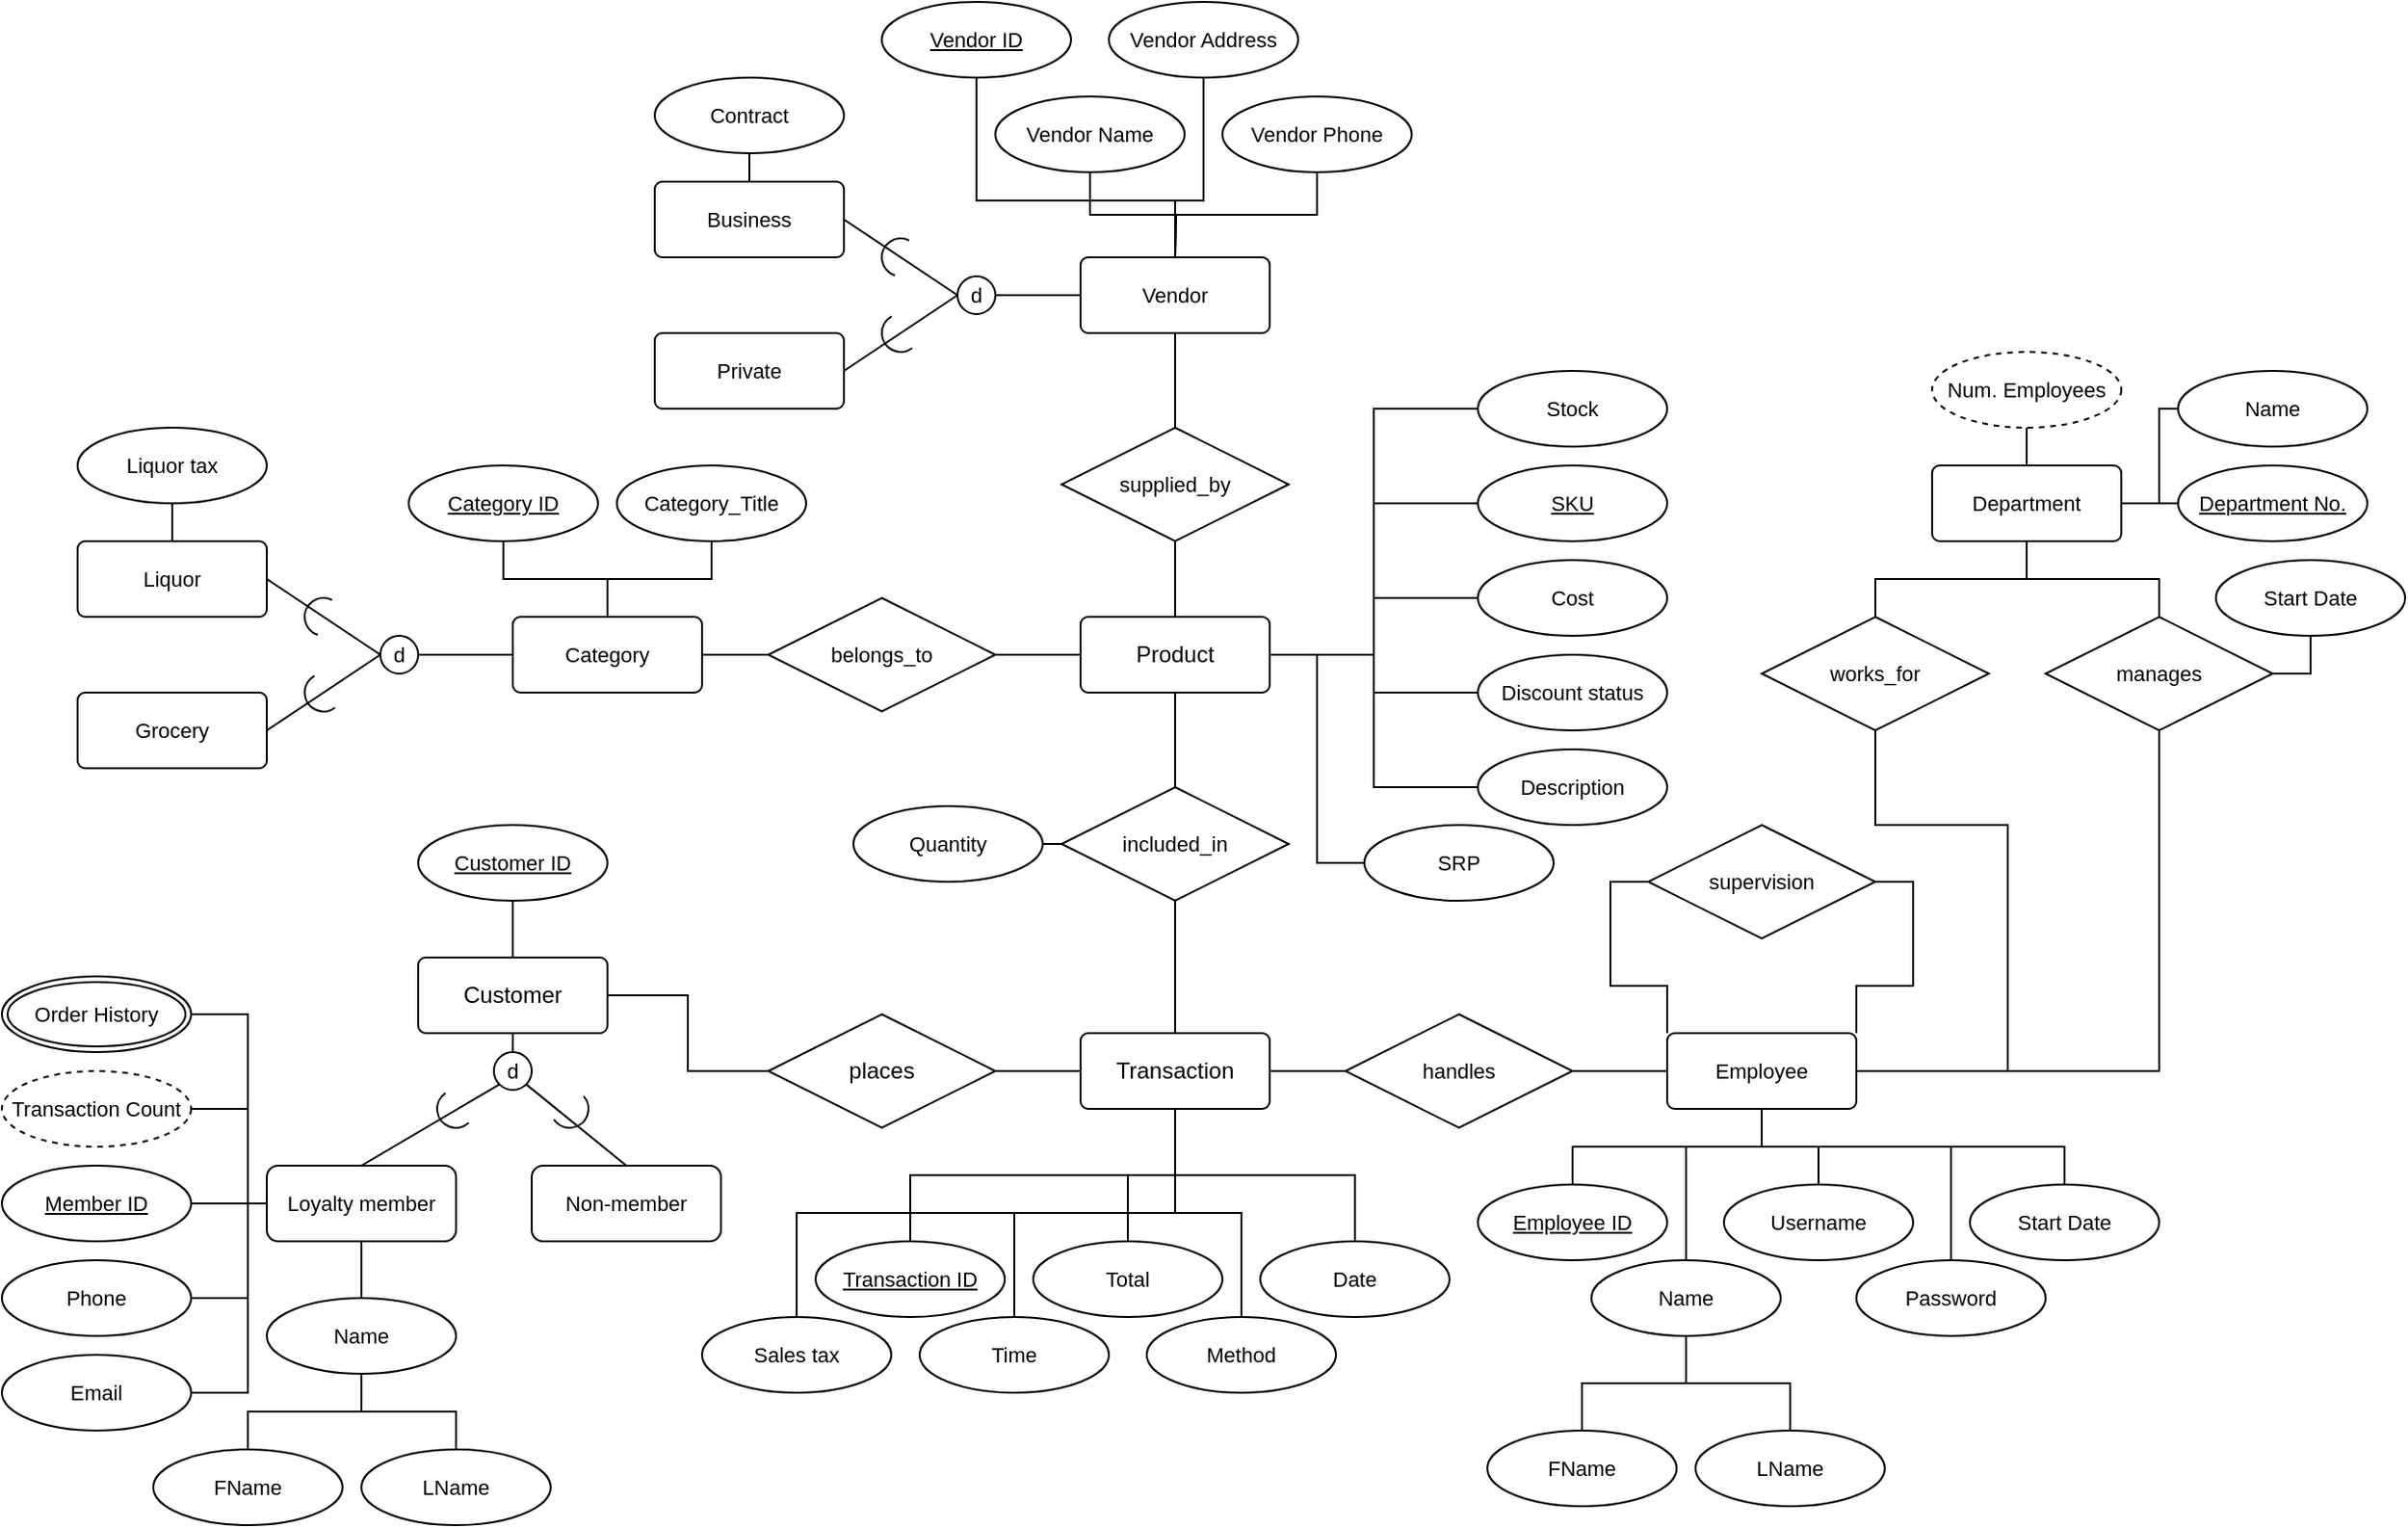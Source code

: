 <mxfile version="24.0.2" type="github">
  <diagram id="R2lEEEUBdFMjLlhIrx00" name="Page-1">
    <mxGraphModel dx="1434" dy="746" grid="1" gridSize="10" guides="1" tooltips="1" connect="1" arrows="0" fold="1" page="1" pageScale="1" pageWidth="10000" pageHeight="10000" math="0" shadow="0" extFonts="Permanent Marker^https://fonts.googleapis.com/css?family=Permanent+Marker">
      <root>
        <mxCell id="0" />
        <mxCell id="1" parent="0" />
        <mxCell id="OXciILcsvzSkTtV1qYaF-29" style="edgeStyle=orthogonalEdgeStyle;rounded=0;orthogonalLoop=1;jettySize=auto;html=1;exitX=0.5;exitY=0;exitDx=0;exitDy=0;entryX=0.5;entryY=1;entryDx=0;entryDy=0;strokeColor=default;align=center;verticalAlign=middle;fontFamily=Helvetica;fontSize=11;fontColor=default;labelBackgroundColor=default;endArrow=none;endFill=0;" parent="1" source="OXciILcsvzSkTtV1qYaF-2" target="OXciILcsvzSkTtV1qYaF-28" edge="1">
          <mxGeometry relative="1" as="geometry" />
        </mxCell>
        <mxCell id="OXciILcsvzSkTtV1qYaF-2" value="Product" style="rounded=1;arcSize=10;whiteSpace=wrap;html=1;align=center;" parent="1" vertex="1">
          <mxGeometry x="870" y="420" width="100" height="40" as="geometry" />
        </mxCell>
        <mxCell id="fT3Tlq7CKn-Jqt1ZwOdJ-8" style="edgeStyle=orthogonalEdgeStyle;rounded=0;orthogonalLoop=1;jettySize=auto;html=1;exitX=1;exitY=0.5;exitDx=0;exitDy=0;entryX=0;entryY=0.5;entryDx=0;entryDy=0;strokeColor=default;align=center;verticalAlign=middle;fontFamily=Helvetica;fontSize=11;fontColor=default;labelBackgroundColor=default;endArrow=none;endFill=0;" parent="1" source="OXciILcsvzSkTtV1qYaF-4" target="fT3Tlq7CKn-Jqt1ZwOdJ-7" edge="1">
          <mxGeometry relative="1" as="geometry" />
        </mxCell>
        <mxCell id="OXciILcsvzSkTtV1qYaF-4" value="Transaction" style="rounded=1;arcSize=10;whiteSpace=wrap;html=1;align=center;" parent="1" vertex="1">
          <mxGeometry x="870" y="640" width="100" height="40" as="geometry" />
        </mxCell>
        <mxCell id="fT3Tlq7CKn-Jqt1ZwOdJ-66" style="edgeStyle=orthogonalEdgeStyle;rounded=0;orthogonalLoop=1;jettySize=auto;html=1;exitX=0.5;exitY=0;exitDx=0;exitDy=0;entryX=0.5;entryY=1;entryDx=0;entryDy=0;strokeColor=default;align=center;verticalAlign=middle;fontFamily=Helvetica;fontSize=11;fontColor=default;labelBackgroundColor=default;endArrow=none;endFill=0;" parent="1" source="OXciILcsvzSkTtV1qYaF-5" target="fT3Tlq7CKn-Jqt1ZwOdJ-60" edge="1">
          <mxGeometry relative="1" as="geometry" />
        </mxCell>
        <mxCell id="fT3Tlq7CKn-Jqt1ZwOdJ-81" style="edgeStyle=orthogonalEdgeStyle;rounded=0;orthogonalLoop=1;jettySize=auto;html=1;exitX=0.5;exitY=1;exitDx=0;exitDy=0;entryX=0.5;entryY=0;entryDx=0;entryDy=0;strokeColor=default;align=center;verticalAlign=middle;fontFamily=Helvetica;fontSize=11;fontColor=default;labelBackgroundColor=default;endArrow=none;endFill=0;" parent="1" source="OXciILcsvzSkTtV1qYaF-5" target="fT3Tlq7CKn-Jqt1ZwOdJ-80" edge="1">
          <mxGeometry relative="1" as="geometry" />
        </mxCell>
        <mxCell id="OXciILcsvzSkTtV1qYaF-5" value="Customer" style="rounded=1;arcSize=10;whiteSpace=wrap;html=1;align=center;" parent="1" vertex="1">
          <mxGeometry x="520" y="600" width="100" height="40" as="geometry" />
        </mxCell>
        <mxCell id="OXciILcsvzSkTtV1qYaF-11" style="edgeStyle=orthogonalEdgeStyle;rounded=0;orthogonalLoop=1;jettySize=auto;html=1;exitX=0;exitY=0.5;exitDx=0;exitDy=0;entryX=1;entryY=0.5;entryDx=0;entryDy=0;endArrow=none;endFill=0;" parent="1" source="OXciILcsvzSkTtV1qYaF-6" target="OXciILcsvzSkTtV1qYaF-5" edge="1">
          <mxGeometry relative="1" as="geometry" />
        </mxCell>
        <mxCell id="OXciILcsvzSkTtV1qYaF-12" style="edgeStyle=orthogonalEdgeStyle;rounded=0;orthogonalLoop=1;jettySize=auto;html=1;exitX=1;exitY=0.5;exitDx=0;exitDy=0;entryX=0;entryY=0.5;entryDx=0;entryDy=0;endArrow=none;endFill=0;" parent="1" source="OXciILcsvzSkTtV1qYaF-6" target="OXciILcsvzSkTtV1qYaF-4" edge="1">
          <mxGeometry relative="1" as="geometry" />
        </mxCell>
        <mxCell id="OXciILcsvzSkTtV1qYaF-6" value="places" style="shape=rhombus;perimeter=rhombusPerimeter;whiteSpace=wrap;html=1;align=center;" parent="1" vertex="1">
          <mxGeometry x="705" y="630" width="120" height="60" as="geometry" />
        </mxCell>
        <mxCell id="OXciILcsvzSkTtV1qYaF-15" style="edgeStyle=orthogonalEdgeStyle;rounded=0;orthogonalLoop=1;jettySize=auto;html=1;exitX=0.5;exitY=0;exitDx=0;exitDy=0;entryX=0.5;entryY=1;entryDx=0;entryDy=0;strokeColor=default;align=center;verticalAlign=middle;fontFamily=Helvetica;fontSize=11;fontColor=default;labelBackgroundColor=default;endArrow=none;endFill=0;" parent="1" source="OXciILcsvzSkTtV1qYaF-14" target="OXciILcsvzSkTtV1qYaF-2" edge="1">
          <mxGeometry relative="1" as="geometry" />
        </mxCell>
        <mxCell id="OXciILcsvzSkTtV1qYaF-16" style="edgeStyle=orthogonalEdgeStyle;rounded=0;orthogonalLoop=1;jettySize=auto;html=1;exitX=0.5;exitY=1;exitDx=0;exitDy=0;entryX=0.5;entryY=0;entryDx=0;entryDy=0;strokeColor=default;align=center;verticalAlign=middle;fontFamily=Helvetica;fontSize=11;fontColor=default;labelBackgroundColor=default;endArrow=none;endFill=0;" parent="1" source="OXciILcsvzSkTtV1qYaF-14" target="OXciILcsvzSkTtV1qYaF-4" edge="1">
          <mxGeometry relative="1" as="geometry" />
        </mxCell>
        <mxCell id="OXciILcsvzSkTtV1qYaF-26" style="edgeStyle=orthogonalEdgeStyle;rounded=0;orthogonalLoop=1;jettySize=auto;html=1;exitX=0;exitY=0.5;exitDx=0;exitDy=0;strokeColor=default;align=center;verticalAlign=middle;fontFamily=Helvetica;fontSize=11;fontColor=default;labelBackgroundColor=default;endArrow=none;endFill=0;" parent="1" source="OXciILcsvzSkTtV1qYaF-14" target="OXciILcsvzSkTtV1qYaF-25" edge="1">
          <mxGeometry relative="1" as="geometry" />
        </mxCell>
        <mxCell id="OXciILcsvzSkTtV1qYaF-14" value="included_in" style="shape=rhombus;perimeter=rhombusPerimeter;whiteSpace=wrap;html=1;align=center;fontFamily=Helvetica;fontSize=11;fontColor=default;labelBackgroundColor=default;" parent="1" vertex="1">
          <mxGeometry x="860" y="510" width="120" height="60" as="geometry" />
        </mxCell>
        <mxCell id="OXciILcsvzSkTtV1qYaF-25" value="Quantity" style="ellipse;whiteSpace=wrap;html=1;align=center;fontFamily=Helvetica;fontSize=11;fontColor=default;labelBackgroundColor=default;" parent="1" vertex="1">
          <mxGeometry x="750" y="520" width="100" height="40" as="geometry" />
        </mxCell>
        <mxCell id="OXciILcsvzSkTtV1qYaF-46" style="edgeStyle=orthogonalEdgeStyle;rounded=0;orthogonalLoop=1;jettySize=auto;html=1;exitX=1;exitY=0.5;exitDx=0;exitDy=0;entryX=0;entryY=0.5;entryDx=0;entryDy=0;strokeColor=default;align=center;verticalAlign=middle;fontFamily=Helvetica;fontSize=11;fontColor=default;labelBackgroundColor=default;endArrow=none;endFill=0;" parent="1" source="OXciILcsvzSkTtV1qYaF-27" target="OXciILcsvzSkTtV1qYaF-2" edge="1">
          <mxGeometry relative="1" as="geometry" />
        </mxCell>
        <mxCell id="OXciILcsvzSkTtV1qYaF-47" style="edgeStyle=orthogonalEdgeStyle;rounded=0;orthogonalLoop=1;jettySize=auto;html=1;exitX=0;exitY=0.5;exitDx=0;exitDy=0;entryX=1;entryY=0.5;entryDx=0;entryDy=0;strokeColor=default;align=center;verticalAlign=middle;fontFamily=Helvetica;fontSize=11;fontColor=default;labelBackgroundColor=default;endArrow=none;endFill=0;" parent="1" source="OXciILcsvzSkTtV1qYaF-27" target="OXciILcsvzSkTtV1qYaF-32" edge="1">
          <mxGeometry relative="1" as="geometry" />
        </mxCell>
        <mxCell id="OXciILcsvzSkTtV1qYaF-27" value="belongs_to" style="shape=rhombus;perimeter=rhombusPerimeter;whiteSpace=wrap;html=1;align=center;fontFamily=Helvetica;fontSize=11;fontColor=default;labelBackgroundColor=default;" parent="1" vertex="1">
          <mxGeometry x="705" y="410" width="120" height="60" as="geometry" />
        </mxCell>
        <mxCell id="OXciILcsvzSkTtV1qYaF-31" style="edgeStyle=orthogonalEdgeStyle;rounded=0;orthogonalLoop=1;jettySize=auto;html=1;exitX=0.5;exitY=0;exitDx=0;exitDy=0;entryX=0.5;entryY=1;entryDx=0;entryDy=0;strokeColor=default;align=center;verticalAlign=middle;fontFamily=Helvetica;fontSize=11;fontColor=default;labelBackgroundColor=default;endArrow=none;endFill=0;" parent="1" source="OXciILcsvzSkTtV1qYaF-28" target="OXciILcsvzSkTtV1qYaF-30" edge="1">
          <mxGeometry relative="1" as="geometry" />
        </mxCell>
        <mxCell id="OXciILcsvzSkTtV1qYaF-28" value="supplied_by" style="shape=rhombus;perimeter=rhombusPerimeter;whiteSpace=wrap;html=1;align=center;fontFamily=Helvetica;fontSize=11;fontColor=default;labelBackgroundColor=default;" parent="1" vertex="1">
          <mxGeometry x="860" y="320" width="120" height="60" as="geometry" />
        </mxCell>
        <mxCell id="OXciILcsvzSkTtV1qYaF-58" style="edgeStyle=orthogonalEdgeStyle;rounded=0;orthogonalLoop=1;jettySize=auto;html=1;exitX=0.5;exitY=0;exitDx=0;exitDy=0;entryX=0.5;entryY=1;entryDx=0;entryDy=0;strokeColor=default;align=center;verticalAlign=middle;fontFamily=Helvetica;fontSize=11;fontColor=default;labelBackgroundColor=default;endArrow=none;endFill=0;" parent="1" source="OXciILcsvzSkTtV1qYaF-30" target="OXciILcsvzSkTtV1qYaF-54" edge="1">
          <mxGeometry relative="1" as="geometry">
            <Array as="points">
              <mxPoint x="920" y="200" />
              <mxPoint x="815" y="200" />
            </Array>
          </mxGeometry>
        </mxCell>
        <mxCell id="fT3Tlq7CKn-Jqt1ZwOdJ-109" style="edgeStyle=orthogonalEdgeStyle;rounded=0;orthogonalLoop=1;jettySize=auto;html=1;exitX=0;exitY=0.5;exitDx=0;exitDy=0;entryX=1;entryY=0.5;entryDx=0;entryDy=0;strokeColor=default;align=center;verticalAlign=middle;fontFamily=Helvetica;fontSize=11;fontColor=default;labelBackgroundColor=default;endArrow=none;endFill=0;" parent="1" source="OXciILcsvzSkTtV1qYaF-30" target="fT3Tlq7CKn-Jqt1ZwOdJ-102" edge="1">
          <mxGeometry relative="1" as="geometry" />
        </mxCell>
        <mxCell id="OXciILcsvzSkTtV1qYaF-30" value="Vendor" style="rounded=1;arcSize=10;whiteSpace=wrap;html=1;align=center;fontFamily=Helvetica;fontSize=11;fontColor=default;labelBackgroundColor=default;" parent="1" vertex="1">
          <mxGeometry x="870" y="230" width="100" height="40" as="geometry" />
        </mxCell>
        <mxCell id="OXciILcsvzSkTtV1qYaF-51" style="edgeStyle=orthogonalEdgeStyle;rounded=0;orthogonalLoop=1;jettySize=auto;html=1;exitX=0.5;exitY=0;exitDx=0;exitDy=0;entryX=0.5;entryY=1;entryDx=0;entryDy=0;strokeColor=default;align=center;verticalAlign=middle;fontFamily=Helvetica;fontSize=11;fontColor=default;labelBackgroundColor=default;endArrow=none;endFill=0;" parent="1" source="OXciILcsvzSkTtV1qYaF-32" target="OXciILcsvzSkTtV1qYaF-48" edge="1">
          <mxGeometry relative="1" as="geometry" />
        </mxCell>
        <mxCell id="fT3Tlq7CKn-Jqt1ZwOdJ-88" style="edgeStyle=orthogonalEdgeStyle;rounded=0;orthogonalLoop=1;jettySize=auto;html=1;exitX=0;exitY=0.5;exitDx=0;exitDy=0;strokeColor=default;align=center;verticalAlign=middle;fontFamily=Helvetica;fontSize=11;fontColor=default;labelBackgroundColor=default;endArrow=none;endFill=0;" parent="1" source="OXciILcsvzSkTtV1qYaF-32" target="fT3Tlq7CKn-Jqt1ZwOdJ-86" edge="1">
          <mxGeometry relative="1" as="geometry" />
        </mxCell>
        <mxCell id="OXciILcsvzSkTtV1qYaF-32" value="Category" style="rounded=1;arcSize=10;whiteSpace=wrap;html=1;align=center;fontFamily=Helvetica;fontSize=11;fontColor=default;labelBackgroundColor=default;" parent="1" vertex="1">
          <mxGeometry x="570" y="420" width="100" height="40" as="geometry" />
        </mxCell>
        <mxCell id="fT3Tlq7CKn-Jqt1ZwOdJ-123" style="edgeStyle=orthogonalEdgeStyle;rounded=0;orthogonalLoop=1;jettySize=auto;html=1;exitX=0.5;exitY=0;exitDx=0;exitDy=0;entryX=0.5;entryY=1;entryDx=0;entryDy=0;strokeColor=default;align=center;verticalAlign=middle;fontFamily=Helvetica;fontSize=11;fontColor=default;labelBackgroundColor=default;endArrow=none;endFill=0;" parent="1" source="OXciILcsvzSkTtV1qYaF-34" target="OXciILcsvzSkTtV1qYaF-4" edge="1">
          <mxGeometry relative="1" as="geometry" />
        </mxCell>
        <mxCell id="OXciILcsvzSkTtV1qYaF-34" value="Date" style="ellipse;whiteSpace=wrap;html=1;align=center;fontFamily=Helvetica;fontSize=11;fontColor=default;labelBackgroundColor=default;" parent="1" vertex="1">
          <mxGeometry x="965" y="750" width="100" height="40" as="geometry" />
        </mxCell>
        <mxCell id="fT3Tlq7CKn-Jqt1ZwOdJ-127" style="edgeStyle=orthogonalEdgeStyle;rounded=0;orthogonalLoop=1;jettySize=auto;html=1;exitX=0.5;exitY=0;exitDx=0;exitDy=0;entryX=0.5;entryY=1;entryDx=0;entryDy=0;strokeColor=default;align=center;verticalAlign=middle;fontFamily=Helvetica;fontSize=11;fontColor=default;labelBackgroundColor=default;endArrow=none;endFill=0;" parent="1" source="OXciILcsvzSkTtV1qYaF-35" target="OXciILcsvzSkTtV1qYaF-4" edge="1">
          <mxGeometry relative="1" as="geometry" />
        </mxCell>
        <mxCell id="OXciILcsvzSkTtV1qYaF-35" value="Time" style="ellipse;whiteSpace=wrap;html=1;align=center;fontFamily=Helvetica;fontSize=11;fontColor=default;labelBackgroundColor=default;" parent="1" vertex="1">
          <mxGeometry x="785" y="790" width="100" height="40" as="geometry" />
        </mxCell>
        <mxCell id="fT3Tlq7CKn-Jqt1ZwOdJ-125" style="edgeStyle=orthogonalEdgeStyle;rounded=0;orthogonalLoop=1;jettySize=auto;html=1;exitX=0.5;exitY=0;exitDx=0;exitDy=0;entryX=0.5;entryY=1;entryDx=0;entryDy=0;strokeColor=default;align=center;verticalAlign=middle;fontFamily=Helvetica;fontSize=11;fontColor=default;labelBackgroundColor=default;endArrow=none;endFill=0;" parent="1" source="OXciILcsvzSkTtV1qYaF-36" target="OXciILcsvzSkTtV1qYaF-4" edge="1">
          <mxGeometry relative="1" as="geometry" />
        </mxCell>
        <mxCell id="OXciILcsvzSkTtV1qYaF-36" value="Method" style="ellipse;whiteSpace=wrap;html=1;align=center;fontFamily=Helvetica;fontSize=11;fontColor=default;labelBackgroundColor=default;" parent="1" vertex="1">
          <mxGeometry x="905" y="790" width="100" height="40" as="geometry" />
        </mxCell>
        <mxCell id="fT3Tlq7CKn-Jqt1ZwOdJ-128" style="edgeStyle=orthogonalEdgeStyle;rounded=0;orthogonalLoop=1;jettySize=auto;html=1;exitX=0.5;exitY=0;exitDx=0;exitDy=0;entryX=0.5;entryY=1;entryDx=0;entryDy=0;strokeColor=default;align=center;verticalAlign=middle;fontFamily=Helvetica;fontSize=11;fontColor=default;labelBackgroundColor=default;endArrow=none;endFill=0;" parent="1" source="OXciILcsvzSkTtV1qYaF-37" target="OXciILcsvzSkTtV1qYaF-4" edge="1">
          <mxGeometry relative="1" as="geometry" />
        </mxCell>
        <mxCell id="OXciILcsvzSkTtV1qYaF-37" value="Transaction ID" style="ellipse;whiteSpace=wrap;html=1;align=center;fontStyle=4;fontFamily=Helvetica;fontSize=11;fontColor=default;labelBackgroundColor=default;" parent="1" vertex="1">
          <mxGeometry x="730" y="750" width="100" height="40" as="geometry" />
        </mxCell>
        <mxCell id="fT3Tlq7CKn-Jqt1ZwOdJ-126" style="edgeStyle=orthogonalEdgeStyle;rounded=0;orthogonalLoop=1;jettySize=auto;html=1;exitX=0.5;exitY=0;exitDx=0;exitDy=0;entryX=0.5;entryY=1;entryDx=0;entryDy=0;strokeColor=default;align=center;verticalAlign=middle;fontFamily=Helvetica;fontSize=11;fontColor=default;labelBackgroundColor=default;endArrow=none;endFill=0;" parent="1" source="OXciILcsvzSkTtV1qYaF-43" target="OXciILcsvzSkTtV1qYaF-4" edge="1">
          <mxGeometry relative="1" as="geometry" />
        </mxCell>
        <mxCell id="OXciILcsvzSkTtV1qYaF-43" value="Total" style="ellipse;whiteSpace=wrap;html=1;align=center;fontFamily=Helvetica;fontSize=11;fontColor=default;labelBackgroundColor=default;" parent="1" vertex="1">
          <mxGeometry x="845" y="750" width="100" height="40" as="geometry" />
        </mxCell>
        <mxCell id="OXciILcsvzSkTtV1qYaF-48" value="Category_Title" style="ellipse;whiteSpace=wrap;html=1;align=center;fontFamily=Helvetica;fontSize=11;fontColor=default;labelBackgroundColor=default;" parent="1" vertex="1">
          <mxGeometry x="625" y="340" width="100" height="40" as="geometry" />
        </mxCell>
        <mxCell id="fT3Tlq7CKn-Jqt1ZwOdJ-87" style="edgeStyle=orthogonalEdgeStyle;rounded=0;orthogonalLoop=1;jettySize=auto;html=1;exitX=0.5;exitY=1;exitDx=0;exitDy=0;entryX=0.5;entryY=0;entryDx=0;entryDy=0;strokeColor=default;align=center;verticalAlign=middle;fontFamily=Helvetica;fontSize=11;fontColor=default;labelBackgroundColor=default;endArrow=none;endFill=0;" parent="1" source="OXciILcsvzSkTtV1qYaF-50" target="OXciILcsvzSkTtV1qYaF-32" edge="1">
          <mxGeometry relative="1" as="geometry" />
        </mxCell>
        <mxCell id="OXciILcsvzSkTtV1qYaF-50" value="Category ID" style="ellipse;whiteSpace=wrap;html=1;align=center;fontStyle=4;fontFamily=Helvetica;fontSize=11;fontColor=default;labelBackgroundColor=default;" parent="1" vertex="1">
          <mxGeometry x="515" y="340" width="100" height="40" as="geometry" />
        </mxCell>
        <mxCell id="OXciILcsvzSkTtV1qYaF-54" value="&lt;u&gt;Vendor ID&lt;/u&gt;" style="ellipse;whiteSpace=wrap;html=1;align=center;fontFamily=Helvetica;fontSize=11;fontColor=default;labelBackgroundColor=default;" parent="1" vertex="1">
          <mxGeometry x="765" y="95" width="100" height="40" as="geometry" />
        </mxCell>
        <mxCell id="OXciILcsvzSkTtV1qYaF-61" style="edgeStyle=orthogonalEdgeStyle;rounded=0;orthogonalLoop=1;jettySize=auto;html=1;exitX=0.5;exitY=1;exitDx=0;exitDy=0;entryX=0.5;entryY=0;entryDx=0;entryDy=0;strokeColor=default;align=center;verticalAlign=middle;fontFamily=Helvetica;fontSize=11;fontColor=default;labelBackgroundColor=default;endArrow=none;endFill=0;" parent="1" source="OXciILcsvzSkTtV1qYaF-55" target="OXciILcsvzSkTtV1qYaF-30" edge="1">
          <mxGeometry relative="1" as="geometry">
            <Array as="points">
              <mxPoint x="935" y="200" />
              <mxPoint x="920" y="200" />
            </Array>
          </mxGeometry>
        </mxCell>
        <mxCell id="OXciILcsvzSkTtV1qYaF-55" value="Vendor Address" style="ellipse;whiteSpace=wrap;html=1;align=center;fontFamily=Helvetica;fontSize=11;fontColor=default;labelBackgroundColor=default;" parent="1" vertex="1">
          <mxGeometry x="885" y="95" width="100" height="40" as="geometry" />
        </mxCell>
        <mxCell id="OXciILcsvzSkTtV1qYaF-59" style="edgeStyle=orthogonalEdgeStyle;rounded=0;orthogonalLoop=1;jettySize=auto;html=1;exitX=0.5;exitY=1;exitDx=0;exitDy=0;strokeColor=default;align=center;verticalAlign=middle;fontFamily=Helvetica;fontSize=11;fontColor=default;labelBackgroundColor=default;endArrow=none;endFill=0;" parent="1" source="OXciILcsvzSkTtV1qYaF-56" edge="1">
          <mxGeometry relative="1" as="geometry">
            <mxPoint x="920" y="230" as="targetPoint" />
          </mxGeometry>
        </mxCell>
        <mxCell id="OXciILcsvzSkTtV1qYaF-56" value="Vendor Name" style="ellipse;whiteSpace=wrap;html=1;align=center;fontFamily=Helvetica;fontSize=11;fontColor=default;labelBackgroundColor=default;" parent="1" vertex="1">
          <mxGeometry x="825" y="145" width="100" height="40" as="geometry" />
        </mxCell>
        <mxCell id="OXciILcsvzSkTtV1qYaF-62" style="edgeStyle=orthogonalEdgeStyle;rounded=0;orthogonalLoop=1;jettySize=auto;html=1;exitX=0.5;exitY=1;exitDx=0;exitDy=0;strokeColor=default;align=center;verticalAlign=middle;fontFamily=Helvetica;fontSize=11;fontColor=default;labelBackgroundColor=default;endArrow=none;endFill=0;" parent="1" source="OXciILcsvzSkTtV1qYaF-57" edge="1">
          <mxGeometry relative="1" as="geometry">
            <mxPoint x="920" y="230" as="targetPoint" />
          </mxGeometry>
        </mxCell>
        <mxCell id="OXciILcsvzSkTtV1qYaF-57" value="Vendor Phone" style="ellipse;whiteSpace=wrap;html=1;align=center;fontFamily=Helvetica;fontSize=11;fontColor=default;labelBackgroundColor=default;" parent="1" vertex="1">
          <mxGeometry x="945" y="145" width="100" height="40" as="geometry" />
        </mxCell>
        <mxCell id="fT3Tlq7CKn-Jqt1ZwOdJ-118" style="edgeStyle=orthogonalEdgeStyle;rounded=0;orthogonalLoop=1;jettySize=auto;html=1;exitX=0;exitY=0.5;exitDx=0;exitDy=0;entryX=1;entryY=0.5;entryDx=0;entryDy=0;strokeColor=default;align=center;verticalAlign=middle;fontFamily=Helvetica;fontSize=11;fontColor=default;labelBackgroundColor=default;endArrow=none;endFill=0;" parent="1" source="OXciILcsvzSkTtV1qYaF-68" target="OXciILcsvzSkTtV1qYaF-2" edge="1">
          <mxGeometry relative="1" as="geometry" />
        </mxCell>
        <mxCell id="OXciILcsvzSkTtV1qYaF-68" value="Stock" style="ellipse;whiteSpace=wrap;html=1;align=center;fontFamily=Helvetica;fontSize=11;fontColor=default;labelBackgroundColor=default;" parent="1" vertex="1">
          <mxGeometry x="1080" y="290" width="100" height="40" as="geometry" />
        </mxCell>
        <mxCell id="fT3Tlq7CKn-Jqt1ZwOdJ-117" style="edgeStyle=orthogonalEdgeStyle;rounded=0;orthogonalLoop=1;jettySize=auto;html=1;exitX=0;exitY=0.5;exitDx=0;exitDy=0;entryX=1;entryY=0.5;entryDx=0;entryDy=0;strokeColor=default;align=center;verticalAlign=middle;fontFamily=Helvetica;fontSize=11;fontColor=default;labelBackgroundColor=default;endArrow=none;endFill=0;" parent="1" source="OXciILcsvzSkTtV1qYaF-69" target="OXciILcsvzSkTtV1qYaF-2" edge="1">
          <mxGeometry relative="1" as="geometry" />
        </mxCell>
        <mxCell id="OXciILcsvzSkTtV1qYaF-69" value="&lt;u&gt;SKU&lt;/u&gt;" style="ellipse;whiteSpace=wrap;html=1;align=center;fontFamily=Helvetica;fontSize=11;fontColor=default;labelBackgroundColor=default;" parent="1" vertex="1">
          <mxGeometry x="1080" y="340" width="100" height="40" as="geometry" />
        </mxCell>
        <mxCell id="fT3Tlq7CKn-Jqt1ZwOdJ-121" style="edgeStyle=orthogonalEdgeStyle;rounded=0;orthogonalLoop=1;jettySize=auto;html=1;exitX=0;exitY=0.5;exitDx=0;exitDy=0;entryX=1;entryY=0.5;entryDx=0;entryDy=0;strokeColor=default;align=center;verticalAlign=middle;fontFamily=Helvetica;fontSize=11;fontColor=default;labelBackgroundColor=default;endArrow=none;endFill=0;" parent="1" source="OXciILcsvzSkTtV1qYaF-70" target="OXciILcsvzSkTtV1qYaF-2" edge="1">
          <mxGeometry relative="1" as="geometry" />
        </mxCell>
        <mxCell id="OXciILcsvzSkTtV1qYaF-70" value="Description" style="ellipse;whiteSpace=wrap;html=1;align=center;fontFamily=Helvetica;fontSize=11;fontColor=default;labelBackgroundColor=default;" parent="1" vertex="1">
          <mxGeometry x="1080" y="490" width="100" height="40" as="geometry" />
        </mxCell>
        <mxCell id="fT3Tlq7CKn-Jqt1ZwOdJ-119" style="edgeStyle=orthogonalEdgeStyle;rounded=0;orthogonalLoop=1;jettySize=auto;html=1;exitX=0;exitY=0.5;exitDx=0;exitDy=0;entryX=1;entryY=0.5;entryDx=0;entryDy=0;strokeColor=default;align=center;verticalAlign=middle;fontFamily=Helvetica;fontSize=11;fontColor=default;labelBackgroundColor=default;endArrow=none;endFill=0;" parent="1" source="OXciILcsvzSkTtV1qYaF-71" target="OXciILcsvzSkTtV1qYaF-2" edge="1">
          <mxGeometry relative="1" as="geometry" />
        </mxCell>
        <mxCell id="OXciILcsvzSkTtV1qYaF-71" value="Cost" style="ellipse;whiteSpace=wrap;html=1;align=center;fontFamily=Helvetica;fontSize=11;fontColor=default;labelBackgroundColor=default;" parent="1" vertex="1">
          <mxGeometry x="1080" y="390" width="100" height="40" as="geometry" />
        </mxCell>
        <mxCell id="fT3Tlq7CKn-Jqt1ZwOdJ-122" style="edgeStyle=orthogonalEdgeStyle;rounded=0;orthogonalLoop=1;jettySize=auto;html=1;exitX=0;exitY=0.5;exitDx=0;exitDy=0;entryX=1;entryY=0.5;entryDx=0;entryDy=0;strokeColor=default;align=center;verticalAlign=middle;fontFamily=Helvetica;fontSize=11;fontColor=default;labelBackgroundColor=default;endArrow=none;endFill=0;" parent="1" source="fT3Tlq7CKn-Jqt1ZwOdJ-1" target="OXciILcsvzSkTtV1qYaF-2" edge="1">
          <mxGeometry relative="1" as="geometry" />
        </mxCell>
        <mxCell id="fT3Tlq7CKn-Jqt1ZwOdJ-1" value="SRP" style="ellipse;whiteSpace=wrap;html=1;align=center;fontFamily=Helvetica;fontSize=11;fontColor=default;labelBackgroundColor=default;" parent="1" vertex="1">
          <mxGeometry x="1020" y="530" width="100" height="40" as="geometry" />
        </mxCell>
        <mxCell id="fT3Tlq7CKn-Jqt1ZwOdJ-26" style="edgeStyle=orthogonalEdgeStyle;rounded=0;orthogonalLoop=1;jettySize=auto;html=1;exitX=0;exitY=0;exitDx=0;exitDy=0;entryX=0;entryY=0.5;entryDx=0;entryDy=0;strokeColor=default;align=center;verticalAlign=middle;fontFamily=Helvetica;fontSize=11;fontColor=default;labelBackgroundColor=default;endArrow=none;endFill=0;" parent="1" source="fT3Tlq7CKn-Jqt1ZwOdJ-5" target="fT3Tlq7CKn-Jqt1ZwOdJ-25" edge="1">
          <mxGeometry relative="1" as="geometry" />
        </mxCell>
        <mxCell id="fT3Tlq7CKn-Jqt1ZwOdJ-27" style="edgeStyle=orthogonalEdgeStyle;rounded=0;orthogonalLoop=1;jettySize=auto;html=1;exitX=1;exitY=0;exitDx=0;exitDy=0;entryX=1;entryY=0.5;entryDx=0;entryDy=0;strokeColor=default;align=center;verticalAlign=middle;fontFamily=Helvetica;fontSize=11;fontColor=default;labelBackgroundColor=default;endArrow=none;endFill=0;" parent="1" source="fT3Tlq7CKn-Jqt1ZwOdJ-5" target="fT3Tlq7CKn-Jqt1ZwOdJ-25" edge="1">
          <mxGeometry relative="1" as="geometry" />
        </mxCell>
        <mxCell id="fT3Tlq7CKn-Jqt1ZwOdJ-151" style="edgeStyle=orthogonalEdgeStyle;rounded=0;orthogonalLoop=1;jettySize=auto;html=1;exitX=1;exitY=0.5;exitDx=0;exitDy=0;entryX=0.5;entryY=1;entryDx=0;entryDy=0;strokeColor=default;align=center;verticalAlign=middle;fontFamily=Helvetica;fontSize=11;fontColor=default;labelBackgroundColor=default;endArrow=none;endFill=0;" parent="1" source="fT3Tlq7CKn-Jqt1ZwOdJ-5" target="fT3Tlq7CKn-Jqt1ZwOdJ-11" edge="1">
          <mxGeometry relative="1" as="geometry" />
        </mxCell>
        <mxCell id="fT3Tlq7CKn-Jqt1ZwOdJ-5" value="Employee" style="rounded=1;arcSize=10;whiteSpace=wrap;html=1;align=center;fontFamily=Helvetica;fontSize=11;fontColor=default;labelBackgroundColor=default;" parent="1" vertex="1">
          <mxGeometry x="1180" y="640" width="100" height="40" as="geometry" />
        </mxCell>
        <mxCell id="fT3Tlq7CKn-Jqt1ZwOdJ-35" style="edgeStyle=orthogonalEdgeStyle;rounded=0;orthogonalLoop=1;jettySize=auto;html=1;exitX=0.5;exitY=0;exitDx=0;exitDy=0;entryX=0.5;entryY=1;entryDx=0;entryDy=0;strokeColor=default;align=center;verticalAlign=middle;fontFamily=Helvetica;fontSize=11;fontColor=default;labelBackgroundColor=default;endArrow=none;endFill=0;" parent="1" source="fT3Tlq7CKn-Jqt1ZwOdJ-6" target="fT3Tlq7CKn-Jqt1ZwOdJ-34" edge="1">
          <mxGeometry relative="1" as="geometry" />
        </mxCell>
        <mxCell id="fT3Tlq7CKn-Jqt1ZwOdJ-42" style="edgeStyle=orthogonalEdgeStyle;rounded=0;orthogonalLoop=1;jettySize=auto;html=1;exitX=1;exitY=0.5;exitDx=0;exitDy=0;entryX=0;entryY=0.5;entryDx=0;entryDy=0;strokeColor=default;align=center;verticalAlign=middle;fontFamily=Helvetica;fontSize=11;fontColor=default;labelBackgroundColor=default;endArrow=none;endFill=0;" parent="1" source="fT3Tlq7CKn-Jqt1ZwOdJ-6" target="fT3Tlq7CKn-Jqt1ZwOdJ-37" edge="1">
          <mxGeometry relative="1" as="geometry" />
        </mxCell>
        <mxCell id="fT3Tlq7CKn-Jqt1ZwOdJ-136" style="edgeStyle=orthogonalEdgeStyle;rounded=0;orthogonalLoop=1;jettySize=auto;html=1;exitX=1;exitY=0.5;exitDx=0;exitDy=0;entryX=0;entryY=0.5;entryDx=0;entryDy=0;strokeColor=default;align=center;verticalAlign=middle;fontFamily=Helvetica;fontSize=11;fontColor=default;labelBackgroundColor=default;endArrow=none;endFill=0;" parent="1" source="fT3Tlq7CKn-Jqt1ZwOdJ-6" target="fT3Tlq7CKn-Jqt1ZwOdJ-36" edge="1">
          <mxGeometry relative="1" as="geometry">
            <Array as="points">
              <mxPoint x="1440" y="360" />
              <mxPoint x="1440" y="310" />
            </Array>
          </mxGeometry>
        </mxCell>
        <mxCell id="fT3Tlq7CKn-Jqt1ZwOdJ-6" value="Department" style="rounded=1;arcSize=10;whiteSpace=wrap;html=1;align=center;fontFamily=Helvetica;fontSize=11;fontColor=default;labelBackgroundColor=default;" parent="1" vertex="1">
          <mxGeometry x="1320" y="340" width="100" height="40" as="geometry" />
        </mxCell>
        <mxCell id="fT3Tlq7CKn-Jqt1ZwOdJ-9" style="edgeStyle=orthogonalEdgeStyle;rounded=0;orthogonalLoop=1;jettySize=auto;html=1;exitX=1;exitY=0.5;exitDx=0;exitDy=0;entryX=0;entryY=0.5;entryDx=0;entryDy=0;strokeColor=default;align=center;verticalAlign=middle;fontFamily=Helvetica;fontSize=11;fontColor=default;labelBackgroundColor=default;endArrow=none;endFill=0;" parent="1" source="fT3Tlq7CKn-Jqt1ZwOdJ-7" target="fT3Tlq7CKn-Jqt1ZwOdJ-5" edge="1">
          <mxGeometry relative="1" as="geometry" />
        </mxCell>
        <mxCell id="fT3Tlq7CKn-Jqt1ZwOdJ-7" value="handles" style="shape=rhombus;perimeter=rhombusPerimeter;whiteSpace=wrap;html=1;align=center;fontFamily=Helvetica;fontSize=11;fontColor=default;labelBackgroundColor=default;" parent="1" vertex="1">
          <mxGeometry x="1010" y="630" width="120" height="60" as="geometry" />
        </mxCell>
        <mxCell id="fT3Tlq7CKn-Jqt1ZwOdJ-149" style="edgeStyle=orthogonalEdgeStyle;rounded=0;orthogonalLoop=1;jettySize=auto;html=1;exitX=0.5;exitY=0;exitDx=0;exitDy=0;entryX=0.5;entryY=1;entryDx=0;entryDy=0;strokeColor=default;align=center;verticalAlign=middle;fontFamily=Helvetica;fontSize=11;fontColor=default;labelBackgroundColor=default;endArrow=none;endFill=0;" parent="1" source="fT3Tlq7CKn-Jqt1ZwOdJ-10" target="fT3Tlq7CKn-Jqt1ZwOdJ-6" edge="1">
          <mxGeometry relative="1" as="geometry" />
        </mxCell>
        <mxCell id="fT3Tlq7CKn-Jqt1ZwOdJ-152" style="edgeStyle=orthogonalEdgeStyle;rounded=0;orthogonalLoop=1;jettySize=auto;html=1;exitX=0.5;exitY=1;exitDx=0;exitDy=0;entryX=1;entryY=0.5;entryDx=0;entryDy=0;strokeColor=default;align=center;verticalAlign=middle;fontFamily=Helvetica;fontSize=11;fontColor=default;labelBackgroundColor=default;endArrow=none;endFill=0;" parent="1" source="fT3Tlq7CKn-Jqt1ZwOdJ-10" target="fT3Tlq7CKn-Jqt1ZwOdJ-5" edge="1">
          <mxGeometry relative="1" as="geometry">
            <Array as="points">
              <mxPoint x="1290" y="530" />
              <mxPoint x="1360" y="530" />
              <mxPoint x="1360" y="660" />
            </Array>
          </mxGeometry>
        </mxCell>
        <mxCell id="fT3Tlq7CKn-Jqt1ZwOdJ-10" value="works_for" style="shape=rhombus;perimeter=rhombusPerimeter;whiteSpace=wrap;html=1;align=center;fontFamily=Helvetica;fontSize=11;fontColor=default;labelBackgroundColor=default;" parent="1" vertex="1">
          <mxGeometry x="1230" y="420" width="120" height="60" as="geometry" />
        </mxCell>
        <mxCell id="fT3Tlq7CKn-Jqt1ZwOdJ-147" style="edgeStyle=orthogonalEdgeStyle;rounded=0;orthogonalLoop=1;jettySize=auto;html=1;exitX=0.5;exitY=0;exitDx=0;exitDy=0;entryX=0.5;entryY=1;entryDx=0;entryDy=0;strokeColor=default;align=center;verticalAlign=middle;fontFamily=Helvetica;fontSize=11;fontColor=default;labelBackgroundColor=default;endArrow=none;endFill=0;" parent="1" source="fT3Tlq7CKn-Jqt1ZwOdJ-11" target="fT3Tlq7CKn-Jqt1ZwOdJ-6" edge="1">
          <mxGeometry relative="1" as="geometry" />
        </mxCell>
        <mxCell id="fT3Tlq7CKn-Jqt1ZwOdJ-150" style="edgeStyle=orthogonalEdgeStyle;rounded=0;orthogonalLoop=1;jettySize=auto;html=1;exitX=1;exitY=0.5;exitDx=0;exitDy=0;entryX=0;entryY=0.5;entryDx=0;entryDy=0;strokeColor=default;align=center;verticalAlign=middle;fontFamily=Helvetica;fontSize=11;fontColor=default;labelBackgroundColor=default;endArrow=none;endFill=0;" parent="1" source="fT3Tlq7CKn-Jqt1ZwOdJ-11" target="fT3Tlq7CKn-Jqt1ZwOdJ-28" edge="1">
          <mxGeometry relative="1" as="geometry" />
        </mxCell>
        <mxCell id="fT3Tlq7CKn-Jqt1ZwOdJ-11" value="manages" style="shape=rhombus;perimeter=rhombusPerimeter;whiteSpace=wrap;html=1;align=center;fontFamily=Helvetica;fontSize=11;fontColor=default;labelBackgroundColor=default;" parent="1" vertex="1">
          <mxGeometry x="1380" y="420" width="120" height="60" as="geometry" />
        </mxCell>
        <mxCell id="fT3Tlq7CKn-Jqt1ZwOdJ-130" style="edgeStyle=orthogonalEdgeStyle;rounded=0;orthogonalLoop=1;jettySize=auto;html=1;exitX=0.5;exitY=0;exitDx=0;exitDy=0;entryX=0.5;entryY=1;entryDx=0;entryDy=0;strokeColor=default;align=center;verticalAlign=middle;fontFamily=Helvetica;fontSize=11;fontColor=default;labelBackgroundColor=default;endArrow=none;endFill=0;" parent="1" source="fT3Tlq7CKn-Jqt1ZwOdJ-17" target="fT3Tlq7CKn-Jqt1ZwOdJ-5" edge="1">
          <mxGeometry relative="1" as="geometry" />
        </mxCell>
        <mxCell id="fT3Tlq7CKn-Jqt1ZwOdJ-17" value="&lt;u&gt;Employee ID&lt;/u&gt;" style="ellipse;whiteSpace=wrap;html=1;align=center;fontFamily=Helvetica;fontSize=11;fontColor=default;labelBackgroundColor=default;" parent="1" vertex="1">
          <mxGeometry x="1080" y="720" width="100" height="40" as="geometry" />
        </mxCell>
        <mxCell id="fT3Tlq7CKn-Jqt1ZwOdJ-21" style="edgeStyle=orthogonalEdgeStyle;rounded=0;orthogonalLoop=1;jettySize=auto;html=1;exitX=0.5;exitY=1;exitDx=0;exitDy=0;entryX=0.5;entryY=0;entryDx=0;entryDy=0;strokeColor=default;align=center;verticalAlign=middle;fontFamily=Helvetica;fontSize=11;fontColor=default;labelBackgroundColor=default;endArrow=none;endFill=0;" parent="1" source="fT3Tlq7CKn-Jqt1ZwOdJ-18" target="fT3Tlq7CKn-Jqt1ZwOdJ-19" edge="1">
          <mxGeometry relative="1" as="geometry" />
        </mxCell>
        <mxCell id="fT3Tlq7CKn-Jqt1ZwOdJ-22" style="edgeStyle=orthogonalEdgeStyle;rounded=0;orthogonalLoop=1;jettySize=auto;html=1;exitX=0.5;exitY=1;exitDx=0;exitDy=0;entryX=0.5;entryY=0;entryDx=0;entryDy=0;strokeColor=default;align=center;verticalAlign=middle;fontFamily=Helvetica;fontSize=11;fontColor=default;labelBackgroundColor=default;endArrow=none;endFill=0;" parent="1" source="fT3Tlq7CKn-Jqt1ZwOdJ-18" target="fT3Tlq7CKn-Jqt1ZwOdJ-20" edge="1">
          <mxGeometry relative="1" as="geometry" />
        </mxCell>
        <mxCell id="fT3Tlq7CKn-Jqt1ZwOdJ-135" style="edgeStyle=orthogonalEdgeStyle;rounded=0;orthogonalLoop=1;jettySize=auto;html=1;exitX=0.5;exitY=0;exitDx=0;exitDy=0;entryX=0.5;entryY=1;entryDx=0;entryDy=0;strokeColor=default;align=center;verticalAlign=middle;fontFamily=Helvetica;fontSize=11;fontColor=default;labelBackgroundColor=default;endArrow=none;endFill=0;" parent="1" source="fT3Tlq7CKn-Jqt1ZwOdJ-18" target="fT3Tlq7CKn-Jqt1ZwOdJ-5" edge="1">
          <mxGeometry relative="1" as="geometry">
            <Array as="points">
              <mxPoint x="1190" y="700" />
              <mxPoint x="1230" y="700" />
            </Array>
          </mxGeometry>
        </mxCell>
        <mxCell id="fT3Tlq7CKn-Jqt1ZwOdJ-18" value="Name" style="ellipse;whiteSpace=wrap;html=1;align=center;fontFamily=Helvetica;fontSize=11;fontColor=default;labelBackgroundColor=default;" parent="1" vertex="1">
          <mxGeometry x="1140" y="760" width="100" height="40" as="geometry" />
        </mxCell>
        <mxCell id="fT3Tlq7CKn-Jqt1ZwOdJ-19" value="FName" style="ellipse;whiteSpace=wrap;html=1;align=center;fontFamily=Helvetica;fontSize=11;fontColor=default;labelBackgroundColor=default;" parent="1" vertex="1">
          <mxGeometry x="1085" y="850" width="100" height="40" as="geometry" />
        </mxCell>
        <mxCell id="fT3Tlq7CKn-Jqt1ZwOdJ-20" value="LName" style="ellipse;whiteSpace=wrap;html=1;align=center;fontFamily=Helvetica;fontSize=11;fontColor=default;labelBackgroundColor=default;" parent="1" vertex="1">
          <mxGeometry x="1195" y="850" width="100" height="40" as="geometry" />
        </mxCell>
        <mxCell id="fT3Tlq7CKn-Jqt1ZwOdJ-132" style="edgeStyle=orthogonalEdgeStyle;rounded=0;orthogonalLoop=1;jettySize=auto;html=1;exitX=0.5;exitY=0;exitDx=0;exitDy=0;entryX=0.5;entryY=1;entryDx=0;entryDy=0;strokeColor=default;align=center;verticalAlign=middle;fontFamily=Helvetica;fontSize=11;fontColor=default;labelBackgroundColor=default;endArrow=none;endFill=0;" parent="1" source="fT3Tlq7CKn-Jqt1ZwOdJ-23" target="fT3Tlq7CKn-Jqt1ZwOdJ-5" edge="1">
          <mxGeometry relative="1" as="geometry" />
        </mxCell>
        <mxCell id="fT3Tlq7CKn-Jqt1ZwOdJ-23" value="Username" style="ellipse;whiteSpace=wrap;html=1;align=center;fontFamily=Helvetica;fontSize=11;fontColor=default;labelBackgroundColor=default;" parent="1" vertex="1">
          <mxGeometry x="1210" y="720" width="100" height="40" as="geometry" />
        </mxCell>
        <mxCell id="fT3Tlq7CKn-Jqt1ZwOdJ-134" style="edgeStyle=orthogonalEdgeStyle;rounded=0;orthogonalLoop=1;jettySize=auto;html=1;exitX=0.5;exitY=0;exitDx=0;exitDy=0;entryX=0.5;entryY=1;entryDx=0;entryDy=0;strokeColor=default;align=center;verticalAlign=middle;fontFamily=Helvetica;fontSize=11;fontColor=default;labelBackgroundColor=default;endArrow=none;endFill=0;" parent="1" source="fT3Tlq7CKn-Jqt1ZwOdJ-24" target="fT3Tlq7CKn-Jqt1ZwOdJ-5" edge="1">
          <mxGeometry relative="1" as="geometry">
            <Array as="points">
              <mxPoint x="1330" y="700" />
              <mxPoint x="1230" y="700" />
            </Array>
          </mxGeometry>
        </mxCell>
        <mxCell id="fT3Tlq7CKn-Jqt1ZwOdJ-24" value="Password" style="ellipse;whiteSpace=wrap;html=1;align=center;fontFamily=Helvetica;fontSize=11;fontColor=default;labelBackgroundColor=default;" parent="1" vertex="1">
          <mxGeometry x="1280" y="760" width="100" height="40" as="geometry" />
        </mxCell>
        <mxCell id="fT3Tlq7CKn-Jqt1ZwOdJ-25" value="supervision" style="shape=rhombus;perimeter=rhombusPerimeter;whiteSpace=wrap;html=1;align=center;fontFamily=Helvetica;fontSize=11;fontColor=default;labelBackgroundColor=default;" parent="1" vertex="1">
          <mxGeometry x="1170" y="530" width="120" height="60" as="geometry" />
        </mxCell>
        <mxCell id="fT3Tlq7CKn-Jqt1ZwOdJ-28" value="Start Date" style="ellipse;whiteSpace=wrap;html=1;align=center;fontFamily=Helvetica;fontSize=11;fontColor=default;labelBackgroundColor=default;" parent="1" vertex="1">
          <mxGeometry x="1470" y="390" width="100" height="40" as="geometry" />
        </mxCell>
        <mxCell id="fT3Tlq7CKn-Jqt1ZwOdJ-34" value="Num. Employees" style="ellipse;whiteSpace=wrap;html=1;align=center;dashed=1;fontFamily=Helvetica;fontSize=11;fontColor=default;labelBackgroundColor=default;" parent="1" vertex="1">
          <mxGeometry x="1320" y="280" width="100" height="40" as="geometry" />
        </mxCell>
        <mxCell id="fT3Tlq7CKn-Jqt1ZwOdJ-36" value="Name" style="ellipse;whiteSpace=wrap;html=1;align=center;fontFamily=Helvetica;fontSize=11;fontColor=default;labelBackgroundColor=default;" parent="1" vertex="1">
          <mxGeometry x="1450" y="290" width="100" height="40" as="geometry" />
        </mxCell>
        <mxCell id="fT3Tlq7CKn-Jqt1ZwOdJ-37" value="&lt;u&gt;Department No.&lt;/u&gt;" style="ellipse;whiteSpace=wrap;html=1;align=center;fontFamily=Helvetica;fontSize=11;fontColor=default;labelBackgroundColor=default;" parent="1" vertex="1">
          <mxGeometry x="1450" y="340" width="100" height="40" as="geometry" />
        </mxCell>
        <mxCell id="fT3Tlq7CKn-Jqt1ZwOdJ-133" style="edgeStyle=orthogonalEdgeStyle;rounded=0;orthogonalLoop=1;jettySize=auto;html=1;exitX=0.5;exitY=0;exitDx=0;exitDy=0;entryX=0.5;entryY=1;entryDx=0;entryDy=0;strokeColor=default;align=center;verticalAlign=middle;fontFamily=Helvetica;fontSize=11;fontColor=default;labelBackgroundColor=default;endArrow=none;endFill=0;" parent="1" source="fT3Tlq7CKn-Jqt1ZwOdJ-40" target="fT3Tlq7CKn-Jqt1ZwOdJ-5" edge="1">
          <mxGeometry relative="1" as="geometry" />
        </mxCell>
        <mxCell id="fT3Tlq7CKn-Jqt1ZwOdJ-40" value="Start Date" style="ellipse;whiteSpace=wrap;html=1;align=center;fontFamily=Helvetica;fontSize=11;fontColor=default;labelBackgroundColor=default;" parent="1" vertex="1">
          <mxGeometry x="1340" y="720" width="100" height="40" as="geometry" />
        </mxCell>
        <mxCell id="fT3Tlq7CKn-Jqt1ZwOdJ-82" style="rounded=0;orthogonalLoop=1;jettySize=auto;html=1;exitX=0.5;exitY=0;exitDx=0;exitDy=0;entryX=0;entryY=1;entryDx=0;entryDy=0;strokeColor=default;align=center;verticalAlign=middle;fontFamily=Helvetica;fontSize=11;fontColor=default;labelBackgroundColor=default;endArrow=none;endFill=0;" parent="1" source="fT3Tlq7CKn-Jqt1ZwOdJ-46" target="fT3Tlq7CKn-Jqt1ZwOdJ-80" edge="1">
          <mxGeometry relative="1" as="geometry" />
        </mxCell>
        <mxCell id="fT3Tlq7CKn-Jqt1ZwOdJ-146" style="edgeStyle=orthogonalEdgeStyle;rounded=0;orthogonalLoop=1;jettySize=auto;html=1;exitX=0.5;exitY=1;exitDx=0;exitDy=0;entryX=0.5;entryY=0;entryDx=0;entryDy=0;strokeColor=default;align=center;verticalAlign=middle;fontFamily=Helvetica;fontSize=11;fontColor=default;labelBackgroundColor=default;endArrow=none;endFill=0;" parent="1" source="fT3Tlq7CKn-Jqt1ZwOdJ-46" target="fT3Tlq7CKn-Jqt1ZwOdJ-53" edge="1">
          <mxGeometry relative="1" as="geometry" />
        </mxCell>
        <mxCell id="fT3Tlq7CKn-Jqt1ZwOdJ-46" value="Loyalty member" style="whiteSpace=wrap;html=1;align=center;fontFamily=Helvetica;fontSize=11;fontColor=default;labelBackgroundColor=default;rounded=1;" parent="1" vertex="1">
          <mxGeometry x="440" y="710" width="100" height="40" as="geometry" />
        </mxCell>
        <mxCell id="fT3Tlq7CKn-Jqt1ZwOdJ-51" value="" style="verticalLabelPosition=bottom;verticalAlign=top;html=1;shape=mxgraph.basic.arc;startAngle=0.3;endAngle=0.823;fontFamily=Helvetica;fontSize=11;fontColor=default;labelBackgroundColor=default;rotation=-60;" parent="1" vertex="1">
          <mxGeometry x="590" y="670" width="20" height="20" as="geometry" />
        </mxCell>
        <mxCell id="fT3Tlq7CKn-Jqt1ZwOdJ-56" style="edgeStyle=orthogonalEdgeStyle;rounded=0;orthogonalLoop=1;jettySize=auto;html=1;exitX=0.5;exitY=1;exitDx=0;exitDy=0;entryX=0.5;entryY=0;entryDx=0;entryDy=0;strokeColor=default;align=center;verticalAlign=middle;fontFamily=Helvetica;fontSize=11;fontColor=default;labelBackgroundColor=default;endArrow=none;endFill=0;" parent="1" source="fT3Tlq7CKn-Jqt1ZwOdJ-53" target="fT3Tlq7CKn-Jqt1ZwOdJ-54" edge="1">
          <mxGeometry relative="1" as="geometry" />
        </mxCell>
        <mxCell id="fT3Tlq7CKn-Jqt1ZwOdJ-57" style="edgeStyle=orthogonalEdgeStyle;rounded=0;orthogonalLoop=1;jettySize=auto;html=1;exitX=0.5;exitY=1;exitDx=0;exitDy=0;entryX=0.5;entryY=0;entryDx=0;entryDy=0;strokeColor=default;align=center;verticalAlign=middle;fontFamily=Helvetica;fontSize=11;fontColor=default;labelBackgroundColor=default;endArrow=none;endFill=0;" parent="1" source="fT3Tlq7CKn-Jqt1ZwOdJ-53" target="fT3Tlq7CKn-Jqt1ZwOdJ-55" edge="1">
          <mxGeometry relative="1" as="geometry" />
        </mxCell>
        <mxCell id="fT3Tlq7CKn-Jqt1ZwOdJ-53" value="Name" style="ellipse;whiteSpace=wrap;html=1;align=center;fontFamily=Helvetica;fontSize=11;fontColor=default;labelBackgroundColor=default;" parent="1" vertex="1">
          <mxGeometry x="440" y="780" width="100" height="40" as="geometry" />
        </mxCell>
        <mxCell id="fT3Tlq7CKn-Jqt1ZwOdJ-54" value="FName" style="ellipse;whiteSpace=wrap;html=1;align=center;fontFamily=Helvetica;fontSize=11;fontColor=default;labelBackgroundColor=default;" parent="1" vertex="1">
          <mxGeometry x="380" y="860" width="100" height="40" as="geometry" />
        </mxCell>
        <mxCell id="fT3Tlq7CKn-Jqt1ZwOdJ-55" value="LName" style="ellipse;whiteSpace=wrap;html=1;align=center;fontFamily=Helvetica;fontSize=11;fontColor=default;labelBackgroundColor=default;" parent="1" vertex="1">
          <mxGeometry x="490" y="860" width="100" height="40" as="geometry" />
        </mxCell>
        <mxCell id="fT3Tlq7CKn-Jqt1ZwOdJ-145" style="edgeStyle=orthogonalEdgeStyle;rounded=0;orthogonalLoop=1;jettySize=auto;html=1;exitX=1;exitY=0.5;exitDx=0;exitDy=0;entryX=0;entryY=0.5;entryDx=0;entryDy=0;strokeColor=default;align=center;verticalAlign=middle;fontFamily=Helvetica;fontSize=11;fontColor=default;labelBackgroundColor=default;endArrow=none;endFill=0;" parent="1" source="fT3Tlq7CKn-Jqt1ZwOdJ-58" target="fT3Tlq7CKn-Jqt1ZwOdJ-46" edge="1">
          <mxGeometry relative="1" as="geometry">
            <Array as="points">
              <mxPoint x="430" y="830" />
              <mxPoint x="430" y="730" />
            </Array>
          </mxGeometry>
        </mxCell>
        <mxCell id="fT3Tlq7CKn-Jqt1ZwOdJ-58" value="Email" style="ellipse;whiteSpace=wrap;html=1;align=center;fontFamily=Helvetica;fontSize=11;fontColor=default;labelBackgroundColor=default;" parent="1" vertex="1">
          <mxGeometry x="300" y="810" width="100" height="40" as="geometry" />
        </mxCell>
        <mxCell id="fT3Tlq7CKn-Jqt1ZwOdJ-60" value="&lt;u&gt;Customer ID&lt;/u&gt;" style="ellipse;whiteSpace=wrap;html=1;align=center;fontFamily=Helvetica;fontSize=11;fontColor=default;labelBackgroundColor=default;" parent="1" vertex="1">
          <mxGeometry x="520" y="530" width="100" height="40" as="geometry" />
        </mxCell>
        <mxCell id="fT3Tlq7CKn-Jqt1ZwOdJ-141" style="edgeStyle=orthogonalEdgeStyle;rounded=0;orthogonalLoop=1;jettySize=auto;html=1;exitX=1;exitY=0.5;exitDx=0;exitDy=0;entryX=0;entryY=0.5;entryDx=0;entryDy=0;strokeColor=default;align=center;verticalAlign=middle;fontFamily=Helvetica;fontSize=11;fontColor=default;labelBackgroundColor=default;endArrow=none;endFill=0;" parent="1" source="fT3Tlq7CKn-Jqt1ZwOdJ-67" target="fT3Tlq7CKn-Jqt1ZwOdJ-46" edge="1">
          <mxGeometry relative="1" as="geometry">
            <Array as="points">
              <mxPoint x="420" y="730" />
              <mxPoint x="420" y="730" />
            </Array>
          </mxGeometry>
        </mxCell>
        <mxCell id="fT3Tlq7CKn-Jqt1ZwOdJ-67" value="&lt;u&gt;Member ID&lt;/u&gt;" style="ellipse;whiteSpace=wrap;html=1;align=center;fontFamily=Helvetica;fontSize=11;fontColor=default;labelBackgroundColor=default;" parent="1" vertex="1">
          <mxGeometry x="300" y="710" width="100" height="40" as="geometry" />
        </mxCell>
        <mxCell id="fT3Tlq7CKn-Jqt1ZwOdJ-120" style="edgeStyle=orthogonalEdgeStyle;rounded=0;orthogonalLoop=1;jettySize=auto;html=1;exitX=0;exitY=0.5;exitDx=0;exitDy=0;entryX=1;entryY=0.5;entryDx=0;entryDy=0;strokeColor=default;align=center;verticalAlign=middle;fontFamily=Helvetica;fontSize=11;fontColor=default;labelBackgroundColor=default;endArrow=none;endFill=0;" parent="1" source="fT3Tlq7CKn-Jqt1ZwOdJ-76" target="OXciILcsvzSkTtV1qYaF-2" edge="1">
          <mxGeometry relative="1" as="geometry" />
        </mxCell>
        <mxCell id="fT3Tlq7CKn-Jqt1ZwOdJ-76" value="Discount status" style="ellipse;whiteSpace=wrap;html=1;align=center;fontFamily=Helvetica;fontSize=11;fontColor=default;labelBackgroundColor=default;" parent="1" vertex="1">
          <mxGeometry x="1080" y="440" width="100" height="40" as="geometry" />
        </mxCell>
        <mxCell id="fT3Tlq7CKn-Jqt1ZwOdJ-83" style="rounded=0;orthogonalLoop=1;jettySize=auto;html=1;exitX=0.5;exitY=0;exitDx=0;exitDy=0;entryX=1;entryY=1;entryDx=0;entryDy=0;strokeColor=default;align=center;verticalAlign=middle;fontFamily=Helvetica;fontSize=11;fontColor=default;labelBackgroundColor=default;endArrow=none;endFill=0;" parent="1" source="fT3Tlq7CKn-Jqt1ZwOdJ-78" target="fT3Tlq7CKn-Jqt1ZwOdJ-80" edge="1">
          <mxGeometry relative="1" as="geometry" />
        </mxCell>
        <mxCell id="fT3Tlq7CKn-Jqt1ZwOdJ-78" value="Non-member" style="whiteSpace=wrap;html=1;align=center;fontFamily=Helvetica;fontSize=11;fontColor=default;labelBackgroundColor=default;rounded=1;" parent="1" vertex="1">
          <mxGeometry x="580" y="710" width="100" height="40" as="geometry" />
        </mxCell>
        <mxCell id="fT3Tlq7CKn-Jqt1ZwOdJ-80" value="d" style="ellipse;whiteSpace=wrap;html=1;align=center;fontFamily=Helvetica;fontSize=11;fontColor=default;labelBackgroundColor=default;" parent="1" vertex="1">
          <mxGeometry x="560" y="650" width="20" height="20" as="geometry" />
        </mxCell>
        <mxCell id="fT3Tlq7CKn-Jqt1ZwOdJ-84" value="" style="verticalLabelPosition=bottom;verticalAlign=top;html=1;shape=mxgraph.basic.arc;startAngle=0.3;endAngle=0.823;fontFamily=Helvetica;fontSize=11;fontColor=default;labelBackgroundColor=default;rotation=30;" parent="1" vertex="1">
          <mxGeometry x="530" y="670" width="20" height="20" as="geometry" />
        </mxCell>
        <mxCell id="fT3Tlq7CKn-Jqt1ZwOdJ-91" style="rounded=0;orthogonalLoop=1;jettySize=auto;html=1;exitX=0;exitY=0.5;exitDx=0;exitDy=0;entryX=1;entryY=0.5;entryDx=0;entryDy=0;strokeColor=default;align=center;verticalAlign=middle;fontFamily=Helvetica;fontSize=11;fontColor=default;labelBackgroundColor=default;endArrow=none;endFill=0;" parent="1" source="fT3Tlq7CKn-Jqt1ZwOdJ-86" target="fT3Tlq7CKn-Jqt1ZwOdJ-90" edge="1">
          <mxGeometry relative="1" as="geometry" />
        </mxCell>
        <mxCell id="fT3Tlq7CKn-Jqt1ZwOdJ-92" style="rounded=0;orthogonalLoop=1;jettySize=auto;html=1;exitX=0;exitY=0.5;exitDx=0;exitDy=0;entryX=1;entryY=0.5;entryDx=0;entryDy=0;strokeColor=default;align=center;verticalAlign=middle;fontFamily=Helvetica;fontSize=11;fontColor=default;labelBackgroundColor=default;endArrow=none;endFill=0;" parent="1" source="fT3Tlq7CKn-Jqt1ZwOdJ-86" target="fT3Tlq7CKn-Jqt1ZwOdJ-89" edge="1">
          <mxGeometry relative="1" as="geometry" />
        </mxCell>
        <mxCell id="fT3Tlq7CKn-Jqt1ZwOdJ-86" value="d" style="ellipse;whiteSpace=wrap;html=1;align=center;fontFamily=Helvetica;fontSize=11;fontColor=default;labelBackgroundColor=default;" parent="1" vertex="1">
          <mxGeometry x="500" y="430" width="20" height="20" as="geometry" />
        </mxCell>
        <mxCell id="fT3Tlq7CKn-Jqt1ZwOdJ-96" style="edgeStyle=orthogonalEdgeStyle;rounded=0;orthogonalLoop=1;jettySize=auto;html=1;exitX=0.5;exitY=0;exitDx=0;exitDy=0;strokeColor=default;align=center;verticalAlign=middle;fontFamily=Helvetica;fontSize=11;fontColor=default;labelBackgroundColor=default;endArrow=none;endFill=0;" parent="1" source="fT3Tlq7CKn-Jqt1ZwOdJ-89" target="fT3Tlq7CKn-Jqt1ZwOdJ-95" edge="1">
          <mxGeometry relative="1" as="geometry" />
        </mxCell>
        <mxCell id="fT3Tlq7CKn-Jqt1ZwOdJ-89" value="Liquor" style="rounded=1;arcSize=10;whiteSpace=wrap;html=1;align=center;fontFamily=Helvetica;fontSize=11;fontColor=default;labelBackgroundColor=default;" parent="1" vertex="1">
          <mxGeometry x="340" y="380" width="100" height="40" as="geometry" />
        </mxCell>
        <mxCell id="fT3Tlq7CKn-Jqt1ZwOdJ-90" value="Grocery" style="rounded=1;arcSize=10;whiteSpace=wrap;html=1;align=center;fontFamily=Helvetica;fontSize=11;fontColor=default;labelBackgroundColor=default;" parent="1" vertex="1">
          <mxGeometry x="340" y="460" width="100" height="40" as="geometry" />
        </mxCell>
        <mxCell id="fT3Tlq7CKn-Jqt1ZwOdJ-93" value="" style="verticalLabelPosition=bottom;verticalAlign=top;html=1;shape=mxgraph.basic.arc;startAngle=0.3;endAngle=0.823;fontFamily=Helvetica;fontSize=11;fontColor=default;labelBackgroundColor=default;rotation=35;" parent="1" vertex="1">
          <mxGeometry x="460" y="450" width="20" height="20" as="geometry" />
        </mxCell>
        <mxCell id="fT3Tlq7CKn-Jqt1ZwOdJ-94" value="" style="verticalLabelPosition=bottom;verticalAlign=top;html=1;shape=mxgraph.basic.arc;startAngle=0.3;endAngle=0.823;fontFamily=Helvetica;fontSize=11;fontColor=default;labelBackgroundColor=default;rotation=90;" parent="1" vertex="1">
          <mxGeometry x="460" y="410" width="20" height="20" as="geometry" />
        </mxCell>
        <mxCell id="fT3Tlq7CKn-Jqt1ZwOdJ-95" value="Liquor tax" style="ellipse;whiteSpace=wrap;html=1;align=center;fontFamily=Helvetica;fontSize=11;fontColor=default;labelBackgroundColor=default;" parent="1" vertex="1">
          <mxGeometry x="340" y="320" width="100" height="40" as="geometry" />
        </mxCell>
        <mxCell id="fT3Tlq7CKn-Jqt1ZwOdJ-129" style="edgeStyle=orthogonalEdgeStyle;rounded=0;orthogonalLoop=1;jettySize=auto;html=1;exitX=0.5;exitY=0;exitDx=0;exitDy=0;entryX=0.5;entryY=1;entryDx=0;entryDy=0;strokeColor=default;align=center;verticalAlign=middle;fontFamily=Helvetica;fontSize=11;fontColor=default;labelBackgroundColor=default;endArrow=none;endFill=0;" parent="1" source="fT3Tlq7CKn-Jqt1ZwOdJ-98" target="OXciILcsvzSkTtV1qYaF-4" edge="1">
          <mxGeometry relative="1" as="geometry" />
        </mxCell>
        <mxCell id="fT3Tlq7CKn-Jqt1ZwOdJ-98" value="Sales tax" style="ellipse;whiteSpace=wrap;html=1;align=center;fontFamily=Helvetica;fontSize=11;fontColor=default;labelBackgroundColor=default;" parent="1" vertex="1">
          <mxGeometry x="670" y="790" width="100" height="40" as="geometry" />
        </mxCell>
        <mxCell id="fT3Tlq7CKn-Jqt1ZwOdJ-100" style="rounded=0;orthogonalLoop=1;jettySize=auto;html=1;exitX=0;exitY=0.5;exitDx=0;exitDy=0;entryX=1;entryY=0.5;entryDx=0;entryDy=0;strokeColor=default;align=center;verticalAlign=middle;fontFamily=Helvetica;fontSize=11;fontColor=default;labelBackgroundColor=default;endArrow=none;endFill=0;" parent="1" source="fT3Tlq7CKn-Jqt1ZwOdJ-102" target="fT3Tlq7CKn-Jqt1ZwOdJ-105" edge="1">
          <mxGeometry relative="1" as="geometry" />
        </mxCell>
        <mxCell id="fT3Tlq7CKn-Jqt1ZwOdJ-101" style="rounded=0;orthogonalLoop=1;jettySize=auto;html=1;exitX=0;exitY=0.5;exitDx=0;exitDy=0;entryX=1;entryY=0.5;entryDx=0;entryDy=0;strokeColor=default;align=center;verticalAlign=middle;fontFamily=Helvetica;fontSize=11;fontColor=default;labelBackgroundColor=default;endArrow=none;endFill=0;" parent="1" source="fT3Tlq7CKn-Jqt1ZwOdJ-102" target="fT3Tlq7CKn-Jqt1ZwOdJ-104" edge="1">
          <mxGeometry relative="1" as="geometry" />
        </mxCell>
        <mxCell id="fT3Tlq7CKn-Jqt1ZwOdJ-102" value="d" style="ellipse;whiteSpace=wrap;html=1;align=center;fontFamily=Helvetica;fontSize=11;fontColor=default;labelBackgroundColor=default;" parent="1" vertex="1">
          <mxGeometry x="805" y="240" width="20" height="20" as="geometry" />
        </mxCell>
        <mxCell id="fT3Tlq7CKn-Jqt1ZwOdJ-103" style="edgeStyle=orthogonalEdgeStyle;rounded=0;orthogonalLoop=1;jettySize=auto;html=1;exitX=0.5;exitY=0;exitDx=0;exitDy=0;strokeColor=default;align=center;verticalAlign=middle;fontFamily=Helvetica;fontSize=11;fontColor=default;labelBackgroundColor=default;endArrow=none;endFill=0;" parent="1" source="fT3Tlq7CKn-Jqt1ZwOdJ-104" target="fT3Tlq7CKn-Jqt1ZwOdJ-108" edge="1">
          <mxGeometry relative="1" as="geometry" />
        </mxCell>
        <mxCell id="fT3Tlq7CKn-Jqt1ZwOdJ-104" value="Business" style="rounded=1;arcSize=10;whiteSpace=wrap;html=1;align=center;fontFamily=Helvetica;fontSize=11;fontColor=default;labelBackgroundColor=default;" parent="1" vertex="1">
          <mxGeometry x="645" y="190" width="100" height="40" as="geometry" />
        </mxCell>
        <mxCell id="fT3Tlq7CKn-Jqt1ZwOdJ-105" value="Private" style="rounded=1;arcSize=10;whiteSpace=wrap;html=1;align=center;fontFamily=Helvetica;fontSize=11;fontColor=default;labelBackgroundColor=default;" parent="1" vertex="1">
          <mxGeometry x="645" y="270" width="100" height="40" as="geometry" />
        </mxCell>
        <mxCell id="fT3Tlq7CKn-Jqt1ZwOdJ-106" value="" style="verticalLabelPosition=bottom;verticalAlign=top;html=1;shape=mxgraph.basic.arc;startAngle=0.3;endAngle=0.823;fontFamily=Helvetica;fontSize=11;fontColor=default;labelBackgroundColor=default;rotation=35;" parent="1" vertex="1">
          <mxGeometry x="765" y="260" width="20" height="20" as="geometry" />
        </mxCell>
        <mxCell id="fT3Tlq7CKn-Jqt1ZwOdJ-107" value="" style="verticalLabelPosition=bottom;verticalAlign=top;html=1;shape=mxgraph.basic.arc;startAngle=0.3;endAngle=0.823;fontFamily=Helvetica;fontSize=11;fontColor=default;labelBackgroundColor=default;rotation=90;" parent="1" vertex="1">
          <mxGeometry x="765" y="220" width="20" height="20" as="geometry" />
        </mxCell>
        <mxCell id="fT3Tlq7CKn-Jqt1ZwOdJ-108" value="Contract" style="ellipse;whiteSpace=wrap;html=1;align=center;fontFamily=Helvetica;fontSize=11;fontColor=default;labelBackgroundColor=default;" parent="1" vertex="1">
          <mxGeometry x="645" y="135" width="100" height="40" as="geometry" />
        </mxCell>
        <mxCell id="fT3Tlq7CKn-Jqt1ZwOdJ-138" style="edgeStyle=orthogonalEdgeStyle;rounded=0;orthogonalLoop=1;jettySize=auto;html=1;exitX=1;exitY=0.5;exitDx=0;exitDy=0;entryX=0;entryY=0.5;entryDx=0;entryDy=0;strokeColor=default;align=center;verticalAlign=middle;fontFamily=Helvetica;fontSize=11;fontColor=default;labelBackgroundColor=default;endArrow=none;endFill=0;" parent="1" source="fT3Tlq7CKn-Jqt1ZwOdJ-111" target="fT3Tlq7CKn-Jqt1ZwOdJ-46" edge="1">
          <mxGeometry relative="1" as="geometry">
            <Array as="points">
              <mxPoint x="430" y="630" />
              <mxPoint x="430" y="730" />
            </Array>
          </mxGeometry>
        </mxCell>
        <mxCell id="fT3Tlq7CKn-Jqt1ZwOdJ-111" value="Order History" style="ellipse;shape=doubleEllipse;margin=3;whiteSpace=wrap;html=1;align=center;fontFamily=Helvetica;fontSize=11;fontColor=default;labelBackgroundColor=default;" parent="1" vertex="1">
          <mxGeometry x="300" y="610" width="100" height="40" as="geometry" />
        </mxCell>
        <mxCell id="fT3Tlq7CKn-Jqt1ZwOdJ-139" style="edgeStyle=orthogonalEdgeStyle;rounded=0;orthogonalLoop=1;jettySize=auto;html=1;exitX=1;exitY=0.5;exitDx=0;exitDy=0;entryX=0;entryY=0.5;entryDx=0;entryDy=0;strokeColor=default;align=center;verticalAlign=middle;fontFamily=Helvetica;fontSize=11;fontColor=default;labelBackgroundColor=default;endArrow=none;endFill=0;" parent="1" source="fT3Tlq7CKn-Jqt1ZwOdJ-113" target="fT3Tlq7CKn-Jqt1ZwOdJ-46" edge="1">
          <mxGeometry relative="1" as="geometry">
            <Array as="points">
              <mxPoint x="430" y="680" />
              <mxPoint x="430" y="730" />
            </Array>
          </mxGeometry>
        </mxCell>
        <mxCell id="fT3Tlq7CKn-Jqt1ZwOdJ-113" value="Transaction Count" style="ellipse;whiteSpace=wrap;html=1;align=center;dashed=1;fontFamily=Helvetica;fontSize=11;fontColor=default;labelBackgroundColor=default;" parent="1" vertex="1">
          <mxGeometry x="300" y="660" width="100" height="40" as="geometry" />
        </mxCell>
        <mxCell id="fT3Tlq7CKn-Jqt1ZwOdJ-143" style="edgeStyle=orthogonalEdgeStyle;rounded=0;orthogonalLoop=1;jettySize=auto;html=1;exitX=1;exitY=0.5;exitDx=0;exitDy=0;entryX=0;entryY=0.5;entryDx=0;entryDy=0;strokeColor=default;align=center;verticalAlign=middle;fontFamily=Helvetica;fontSize=11;fontColor=default;labelBackgroundColor=default;endArrow=none;endFill=0;" parent="1" source="fT3Tlq7CKn-Jqt1ZwOdJ-61" target="fT3Tlq7CKn-Jqt1ZwOdJ-46" edge="1">
          <mxGeometry relative="1" as="geometry">
            <Array as="points">
              <mxPoint x="430" y="780" />
              <mxPoint x="430" y="730" />
            </Array>
          </mxGeometry>
        </mxCell>
        <mxCell id="fT3Tlq7CKn-Jqt1ZwOdJ-61" value="Phone" style="ellipse;whiteSpace=wrap;html=1;align=center;fontFamily=Helvetica;fontSize=11;fontColor=default;labelBackgroundColor=default;" parent="1" vertex="1">
          <mxGeometry x="300" y="760" width="100" height="40" as="geometry" />
        </mxCell>
      </root>
    </mxGraphModel>
  </diagram>
</mxfile>
